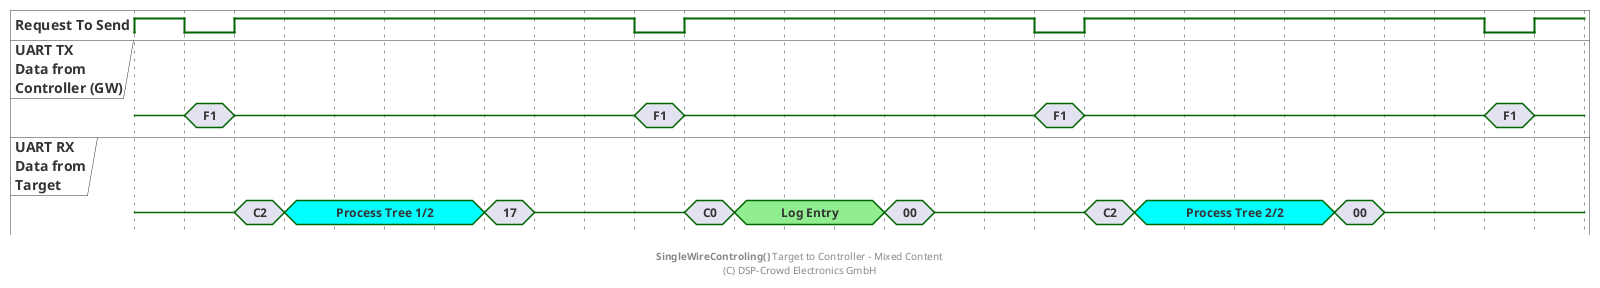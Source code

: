 
@startuml

hide time-axis

binary "Request To Send" as rts
concise "UART TX\nData from\nController (GW)" as ctrl
concise "UART RX\nData from\nTarget" as tar

@0
rts is 1
ctrl is {-}
tar is {-}

@+20
rts is 0
ctrl is "F1"

@+20
rts is 1
ctrl is {-}
tar is "C2"

@+20
tar is "Process Tree 1/2" #cyan

@+80
tar is "17"

@+20
tar is {-}

@+40
rts is 0
ctrl is "F1"

@+20
rts is 1
ctrl is {-}
tar is "C0"

@+20
tar is "Log Entry" #lightgreen

@+60
tar is "00"

@+20
tar is {-}

@+40
rts is 0
ctrl is "F1"

@+20
rts is 1
ctrl is {-}
tar is "C2"

@+20
tar is "Process Tree 2/2" #cyan

@+80
tar is "00"

@+20
tar is {-}

@+40
rts is 0
ctrl is "F1"

@+20
rts is 1
ctrl is {-}

footer **SingleWireControling()** Target to Controller - Mixed Content\n(C) DSP-Crowd Electronics GmbH

@enduml

